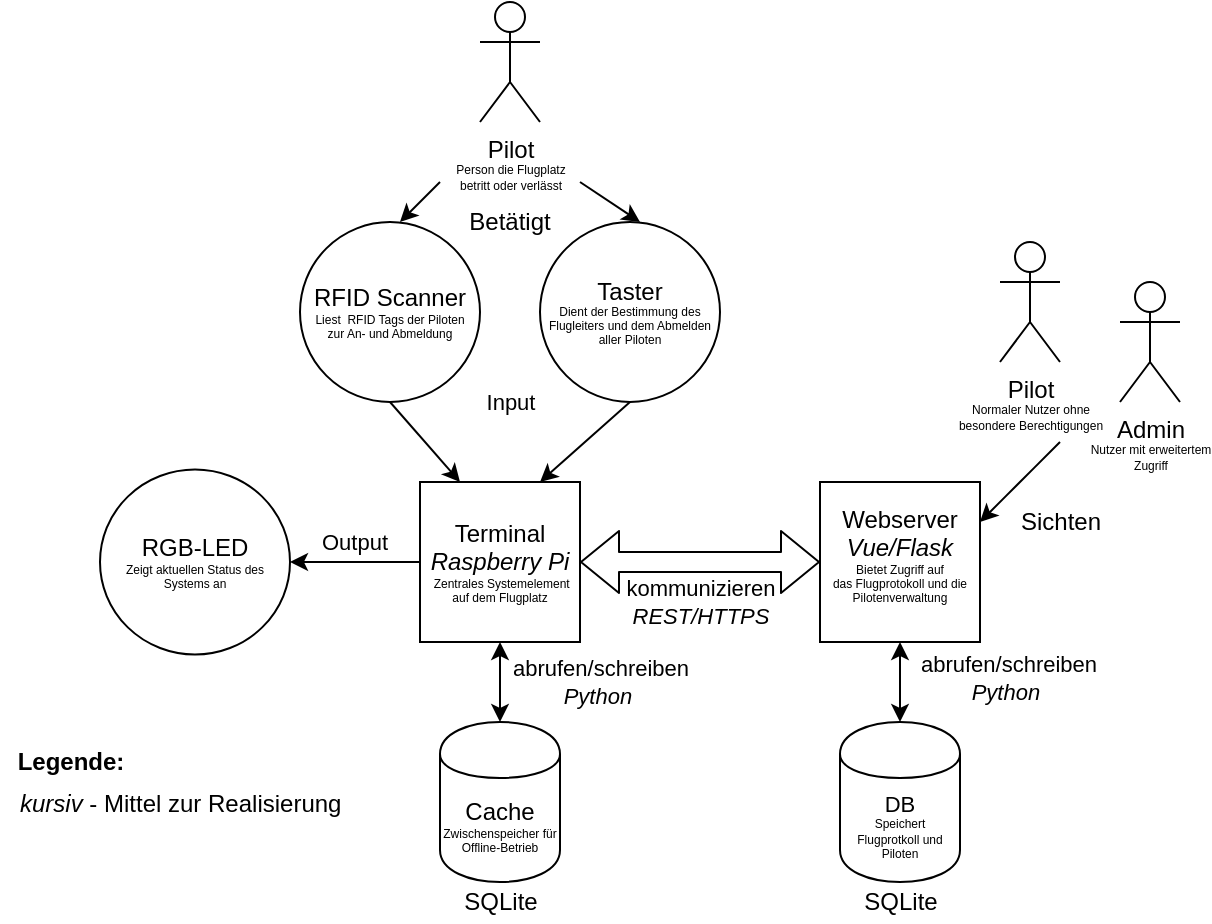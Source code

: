<mxfile version="14.7.9" type="device"><diagram id="6eDWRuTLR4EQcZg78_aW" name="Page-1"><mxGraphModel dx="677" dy="396" grid="1" gridSize="10" guides="1" tooltips="1" connect="1" arrows="1" fold="1" page="1" pageScale="1" pageWidth="827" pageHeight="1169" math="0" shadow="0"><root><mxCell id="0"/><mxCell id="1" parent="0"/><mxCell id="55mjyKdclRXGyIF_4uKQ-1" value="Terminal&lt;br&gt;&lt;div&gt;&lt;i&gt;Raspberry Pi&lt;br&gt;&lt;/i&gt;&lt;/div&gt;&lt;div style=&quot;font-size: 6px&quot;&gt;&lt;i&gt;&amp;nbsp;&lt;/i&gt;Zentrales Systemelement auf dem Flugplatz&lt;br&gt;&lt;i&gt;&lt;/i&gt;&lt;/div&gt;" style="whiteSpace=wrap;html=1;aspect=fixed;" parent="1" vertex="1"><mxGeometry x="210" y="260" width="80" height="80" as="geometry"/></mxCell><mxCell id="55mjyKdclRXGyIF_4uKQ-2" value="Webserver&lt;br&gt;&lt;i&gt;&lt;font color=&quot;#ea6b66&quot;&gt;&lt;font color=&quot;#000000&quot;&gt;Vue/Flask&lt;br&gt;&lt;/font&gt;&lt;/font&gt;&lt;/i&gt;&lt;div style=&quot;font-size: 6px&quot;&gt;&lt;font style=&quot;font-size: 6px&quot;&gt;Bietet Zugriff auf&lt;br&gt;das Flugprotokoll und die&lt;br&gt;Pilotenverwaltung&lt;/font&gt;&lt;/div&gt;&lt;div style=&quot;font-size: 6px&quot;&gt;&lt;br&gt;&lt;/div&gt;" style="whiteSpace=wrap;html=1;aspect=fixed;" parent="1" vertex="1"><mxGeometry x="410" y="260" width="80" height="80" as="geometry"/></mxCell><mxCell id="55mjyKdclRXGyIF_4uKQ-3" value="" style="shape=flexArrow;endArrow=classic;startArrow=classic;html=1;exitX=1;exitY=0.5;exitDx=0;exitDy=0;entryX=0;entryY=0.5;entryDx=0;entryDy=0;" parent="1" source="55mjyKdclRXGyIF_4uKQ-1" target="55mjyKdclRXGyIF_4uKQ-2" edge="1"><mxGeometry width="50" height="50" relative="1" as="geometry"><mxPoint x="460" y="400" as="sourcePoint"/><mxPoint x="510" y="350" as="targetPoint"/></mxGeometry></mxCell><mxCell id="55mjyKdclRXGyIF_4uKQ-13" value="kommunizieren&lt;br&gt;&lt;i&gt;REST/HTTPS&lt;/i&gt;" style="edgeLabel;html=1;align=center;verticalAlign=middle;resizable=0;points=[];" parent="55mjyKdclRXGyIF_4uKQ-3" vertex="1" connectable="0"><mxGeometry x="0.138" y="-2" relative="1" as="geometry"><mxPoint x="-8.57" y="18" as="offset"/></mxGeometry></mxCell><mxCell id="55mjyKdclRXGyIF_4uKQ-5" value="&lt;div style=&quot;font-size: 11px&quot;&gt;&lt;font style=&quot;font-size: 11px&quot;&gt;DB&lt;/font&gt;&lt;/div&gt;&lt;div style=&quot;font-size: 6px&quot;&gt;&lt;font style=&quot;font-size: 6px&quot;&gt;Speichert Flugprotkoll und Piloten&lt;/font&gt;&lt;br&gt;&lt;/div&gt;" style="shape=cylinder;whiteSpace=wrap;html=1;boundedLbl=1;backgroundOutline=1;" parent="1" vertex="1"><mxGeometry x="420" y="380" width="60" height="80" as="geometry"/></mxCell><mxCell id="55mjyKdclRXGyIF_4uKQ-6" value="" style="endArrow=classic;startArrow=classic;html=1;entryX=0.5;entryY=1;entryDx=0;entryDy=0;exitX=0.5;exitY=0;exitDx=0;exitDy=0;" parent="1" source="55mjyKdclRXGyIF_4uKQ-5" target="55mjyKdclRXGyIF_4uKQ-2" edge="1"><mxGeometry width="50" height="50" relative="1" as="geometry"><mxPoint x="460" y="400" as="sourcePoint"/><mxPoint x="510" y="350" as="targetPoint"/></mxGeometry></mxCell><mxCell id="55mjyKdclRXGyIF_4uKQ-14" value="&lt;div&gt;&lt;p style=&quot;font-size: 6px&quot;&gt;&lt;font style=&quot;font-size: 12px&quot;&gt;RFID Scanner&lt;/font&gt;&lt;br&gt;&lt;font style=&quot;font-size: 6px ; line-height: 100%&quot;&gt;Liest&amp;nbsp; RFID Tags der Piloten&lt;br&gt;zur An- und Abmeldung&lt;/font&gt;&lt;/p&gt;&lt;/div&gt;" style="ellipse;whiteSpace=wrap;html=1;" parent="1" vertex="1"><mxGeometry x="150" y="130" width="90" height="90" as="geometry"/></mxCell><mxCell id="55mjyKdclRXGyIF_4uKQ-15" value="&lt;div style=&quot;font-size: 6px&quot;&gt;&lt;font style=&quot;font-size: 12px&quot;&gt;Taster&lt;/font&gt;&lt;br&gt;&lt;font style=&quot;font-size: 6px&quot;&gt;Dient der Bestimmung des Flugleiters und dem Abmelden aller Piloten&lt;br&gt;&lt;/font&gt;&lt;/div&gt;" style="ellipse;whiteSpace=wrap;html=1;" parent="1" vertex="1"><mxGeometry x="270" y="130" width="90" height="90" as="geometry"/></mxCell><mxCell id="55mjyKdclRXGyIF_4uKQ-16" value="&lt;div&gt;RGB-LED&lt;/div&gt;&lt;div style=&quot;font-size: 6px&quot;&gt;&lt;font style=&quot;font-size: 6px&quot;&gt;Zeigt aktuellen Status des&lt;br&gt;Systems an&lt;/font&gt;&lt;br&gt;&lt;/div&gt;" style="ellipse;whiteSpace=wrap;html=1;" parent="1" vertex="1"><mxGeometry x="50" y="253.75" width="95" height="92.5" as="geometry"/></mxCell><mxCell id="55mjyKdclRXGyIF_4uKQ-17" value="" style="endArrow=classic;html=1;entryX=1;entryY=0.5;entryDx=0;entryDy=0;" parent="1" target="55mjyKdclRXGyIF_4uKQ-16" edge="1"><mxGeometry width="50" height="50" relative="1" as="geometry"><mxPoint x="210" y="300" as="sourcePoint"/><mxPoint x="390" y="270" as="targetPoint"/></mxGeometry></mxCell><mxCell id="55mjyKdclRXGyIF_4uKQ-20" value="Output" style="edgeLabel;html=1;align=center;verticalAlign=middle;resizable=0;points=[];" parent="55mjyKdclRXGyIF_4uKQ-17" vertex="1" connectable="0"><mxGeometry x="0.343" y="-2" relative="1" as="geometry"><mxPoint x="10.57" y="-8" as="offset"/></mxGeometry></mxCell><mxCell id="55mjyKdclRXGyIF_4uKQ-18" value="" style="endArrow=classic;html=1;entryX=0.5;entryY=1;entryDx=0;entryDy=0;exitX=0.5;exitY=1;exitDx=0;exitDy=0;" parent="1" source="55mjyKdclRXGyIF_4uKQ-15" edge="1"><mxGeometry width="50" height="50" relative="1" as="geometry"><mxPoint x="380" y="210" as="sourcePoint"/><mxPoint x="270" y="260" as="targetPoint"/></mxGeometry></mxCell><mxCell id="55mjyKdclRXGyIF_4uKQ-19" value="" style="endArrow=classic;html=1;entryX=0.5;entryY=1;entryDx=0;entryDy=0;exitX=0.5;exitY=1;exitDx=0;exitDy=0;" parent="1" source="55mjyKdclRXGyIF_4uKQ-14" edge="1"><mxGeometry width="50" height="50" relative="1" as="geometry"><mxPoint x="190" y="260" as="sourcePoint"/><mxPoint x="230" y="260" as="targetPoint"/></mxGeometry></mxCell><mxCell id="55mjyKdclRXGyIF_4uKQ-21" value="Input" style="edgeLabel;html=1;align=center;verticalAlign=middle;resizable=0;points=[];" parent="55mjyKdclRXGyIF_4uKQ-19" vertex="1" connectable="0"><mxGeometry x="-0.351" y="-2" relative="1" as="geometry"><mxPoint x="50.22" y="-14.22" as="offset"/></mxGeometry></mxCell><mxCell id="55mjyKdclRXGyIF_4uKQ-23" value="SQLite" style="text;html=1;align=center;verticalAlign=middle;resizable=0;points=[];autosize=1;" parent="1" vertex="1"><mxGeometry x="425" y="460" width="50" height="20" as="geometry"/></mxCell><mxCell id="55mjyKdclRXGyIF_4uKQ-24" value="Sichten" style="text;html=1;align=center;verticalAlign=middle;resizable=0;points=[];autosize=1;" parent="1" vertex="1"><mxGeometry x="500" y="270" width="60" height="20" as="geometry"/></mxCell><mxCell id="55mjyKdclRXGyIF_4uKQ-27" value="&lt;b&gt;Legende:&lt;/b&gt;" style="text;html=1;align=center;verticalAlign=middle;resizable=0;points=[];autosize=1;" parent="1" vertex="1"><mxGeometry y="390" width="70" height="20" as="geometry"/></mxCell><mxCell id="55mjyKdclRXGyIF_4uKQ-28" value="&lt;i&gt;kursiv&lt;/i&gt; - Mittel zur Realisierung&lt;br&gt;&lt;span&gt;&lt;/span&gt;&lt;div&gt;&lt;br&gt;&lt;/div&gt;&lt;div&gt;&lt;br&gt;&lt;/div&gt;&lt;span&gt;&lt;/span&gt;" style="text;html=1;align=left;verticalAlign=middle;resizable=0;points=[];autosize=1;" parent="1" vertex="1"><mxGeometry x="7.5" y="410" width="180" height="50" as="geometry"/></mxCell><mxCell id="LF6WcdlO7mZCHJfmHnAv-1" value="&lt;div&gt;Cache&lt;/div&gt;&lt;div style=&quot;font-size: 6px&quot;&gt;Zwischenspeicher für Offline-Betrieb&lt;/div&gt;" style="shape=cylinder;whiteSpace=wrap;html=1;boundedLbl=1;backgroundOutline=1;" parent="1" vertex="1"><mxGeometry x="220" y="380" width="60" height="80" as="geometry"/></mxCell><mxCell id="LF6WcdlO7mZCHJfmHnAv-2" value="" style="endArrow=classic;startArrow=classic;html=1;entryX=0.5;entryY=1;entryDx=0;entryDy=0;exitX=0.5;exitY=0;exitDx=0;exitDy=0;" parent="1" source="LF6WcdlO7mZCHJfmHnAv-1" target="55mjyKdclRXGyIF_4uKQ-1" edge="1"><mxGeometry width="50" height="50" relative="1" as="geometry"><mxPoint x="249.71" y="380" as="sourcePoint"/><mxPoint x="249.71" y="340" as="targetPoint"/></mxGeometry></mxCell><mxCell id="LF6WcdlO7mZCHJfmHnAv-3" value="abrufen/schreiben&lt;br&gt;&lt;i&gt;Python&amp;nbsp;&lt;/i&gt;" style="edgeLabel;html=1;align=center;verticalAlign=middle;resizable=0;points=[];" parent="LF6WcdlO7mZCHJfmHnAv-2" vertex="1" connectable="0"><mxGeometry x="-0.371" y="-2" relative="1" as="geometry"><mxPoint x="48" y="-7.43" as="offset"/></mxGeometry></mxCell><mxCell id="LF6WcdlO7mZCHJfmHnAv-4" value="SQLite" style="text;html=1;align=center;verticalAlign=middle;resizable=0;points=[];autosize=1;" parent="1" vertex="1"><mxGeometry x="225" y="460" width="50" height="20" as="geometry"/></mxCell><mxCell id="OTv9fam6WJkSVRAB2BKH-2" value="&lt;div&gt;Pilot&lt;/div&gt;&lt;div style=&quot;font-size: 6px&quot;&gt;&lt;font style=&quot;font-size: 6px&quot;&gt;Normaler Nutzer ohne&lt;/font&gt;&lt;/div&gt;&lt;div style=&quot;font-size: 6px&quot;&gt;&lt;font style=&quot;font-size: 6px&quot;&gt;besondere Berechtigungen&lt;/font&gt;&lt;br&gt;&lt;/div&gt;" style="shape=umlActor;verticalLabelPosition=bottom;verticalAlign=top;html=1;outlineConnect=0;" parent="1" vertex="1"><mxGeometry x="500" y="140" width="30" height="60" as="geometry"/></mxCell><mxCell id="OTv9fam6WJkSVRAB2BKH-3" value="&lt;div style=&quot;font-size: 6px&quot;&gt;&lt;font style=&quot;font-size: 12px&quot;&gt;Admin&lt;/font&gt;&lt;/div&gt;&lt;div style=&quot;font-size: 6px&quot;&gt;&lt;font style=&quot;font-size: 6px&quot;&gt;Nutzer mit erweitertem&lt;/font&gt;&lt;/div&gt;&lt;div style=&quot;font-size: 6px&quot;&gt;&lt;font style=&quot;font-size: 6px&quot;&gt;Zugriff&lt;/font&gt;&lt;font style=&quot;font-size: 6px&quot;&gt;&lt;br&gt;&lt;/font&gt;&lt;/div&gt;" style="shape=umlActor;verticalLabelPosition=bottom;verticalAlign=top;html=1;outlineConnect=0;" parent="1" vertex="1"><mxGeometry x="560" y="160" width="30" height="60" as="geometry"/></mxCell><mxCell id="OTv9fam6WJkSVRAB2BKH-6" value="" style="endArrow=classic;html=1;" parent="1" edge="1"><mxGeometry width="50" height="50" relative="1" as="geometry"><mxPoint x="530" y="240" as="sourcePoint"/><mxPoint x="490" y="280" as="targetPoint"/><Array as="points"><mxPoint x="510" y="260"/></Array></mxGeometry></mxCell><mxCell id="OTv9fam6WJkSVRAB2BKH-7" value="&lt;div style=&quot;font-size: 6px&quot;&gt;&lt;font style=&quot;font-size: 12px&quot;&gt;Pilot&lt;/font&gt;&lt;/div&gt;&lt;div style=&quot;font-size: 6px&quot;&gt;&lt;font style=&quot;font-size: 6px&quot;&gt;Person die Flugplatz&lt;/font&gt;&lt;/div&gt;&lt;div style=&quot;font-size: 6px&quot;&gt;&lt;font style=&quot;font-size: 6px&quot;&gt;betritt oder verlässt&lt;/font&gt;&lt;br&gt;&lt;/div&gt;" style="shape=umlActor;verticalLabelPosition=bottom;verticalAlign=top;html=1;outlineConnect=0;" parent="1" vertex="1"><mxGeometry x="240" y="20" width="30" height="60" as="geometry"/></mxCell><mxCell id="OTv9fam6WJkSVRAB2BKH-9" value="" style="endArrow=classic;html=1;" parent="1" edge="1"><mxGeometry width="50" height="50" relative="1" as="geometry"><mxPoint x="220" y="110" as="sourcePoint"/><mxPoint x="200" y="130" as="targetPoint"/></mxGeometry></mxCell><mxCell id="OTv9fam6WJkSVRAB2BKH-10" value="" style="endArrow=classic;html=1;" parent="1" edge="1"><mxGeometry width="50" height="50" relative="1" as="geometry"><mxPoint x="290" y="110" as="sourcePoint"/><mxPoint x="320" y="130" as="targetPoint"/></mxGeometry></mxCell><mxCell id="OTv9fam6WJkSVRAB2BKH-12" value="Betätigt" style="text;html=1;strokeColor=none;fillColor=none;align=center;verticalAlign=middle;whiteSpace=wrap;rounded=0;" parent="1" vertex="1"><mxGeometry x="235" y="120" width="40" height="20" as="geometry"/></mxCell><mxCell id="llMgfFR9YDWPUER1T-9J-1" value="abrufen/schreiben&lt;br&gt;&lt;i&gt;Python&amp;nbsp;&lt;/i&gt;" style="edgeLabel;html=1;align=center;verticalAlign=middle;resizable=0;points=[];" vertex="1" connectable="0" parent="1"><mxGeometry x="515.0" y="389.999" as="geometry"><mxPoint x="-11" y="-32" as="offset"/></mxGeometry></mxCell></root></mxGraphModel></diagram></mxfile>
